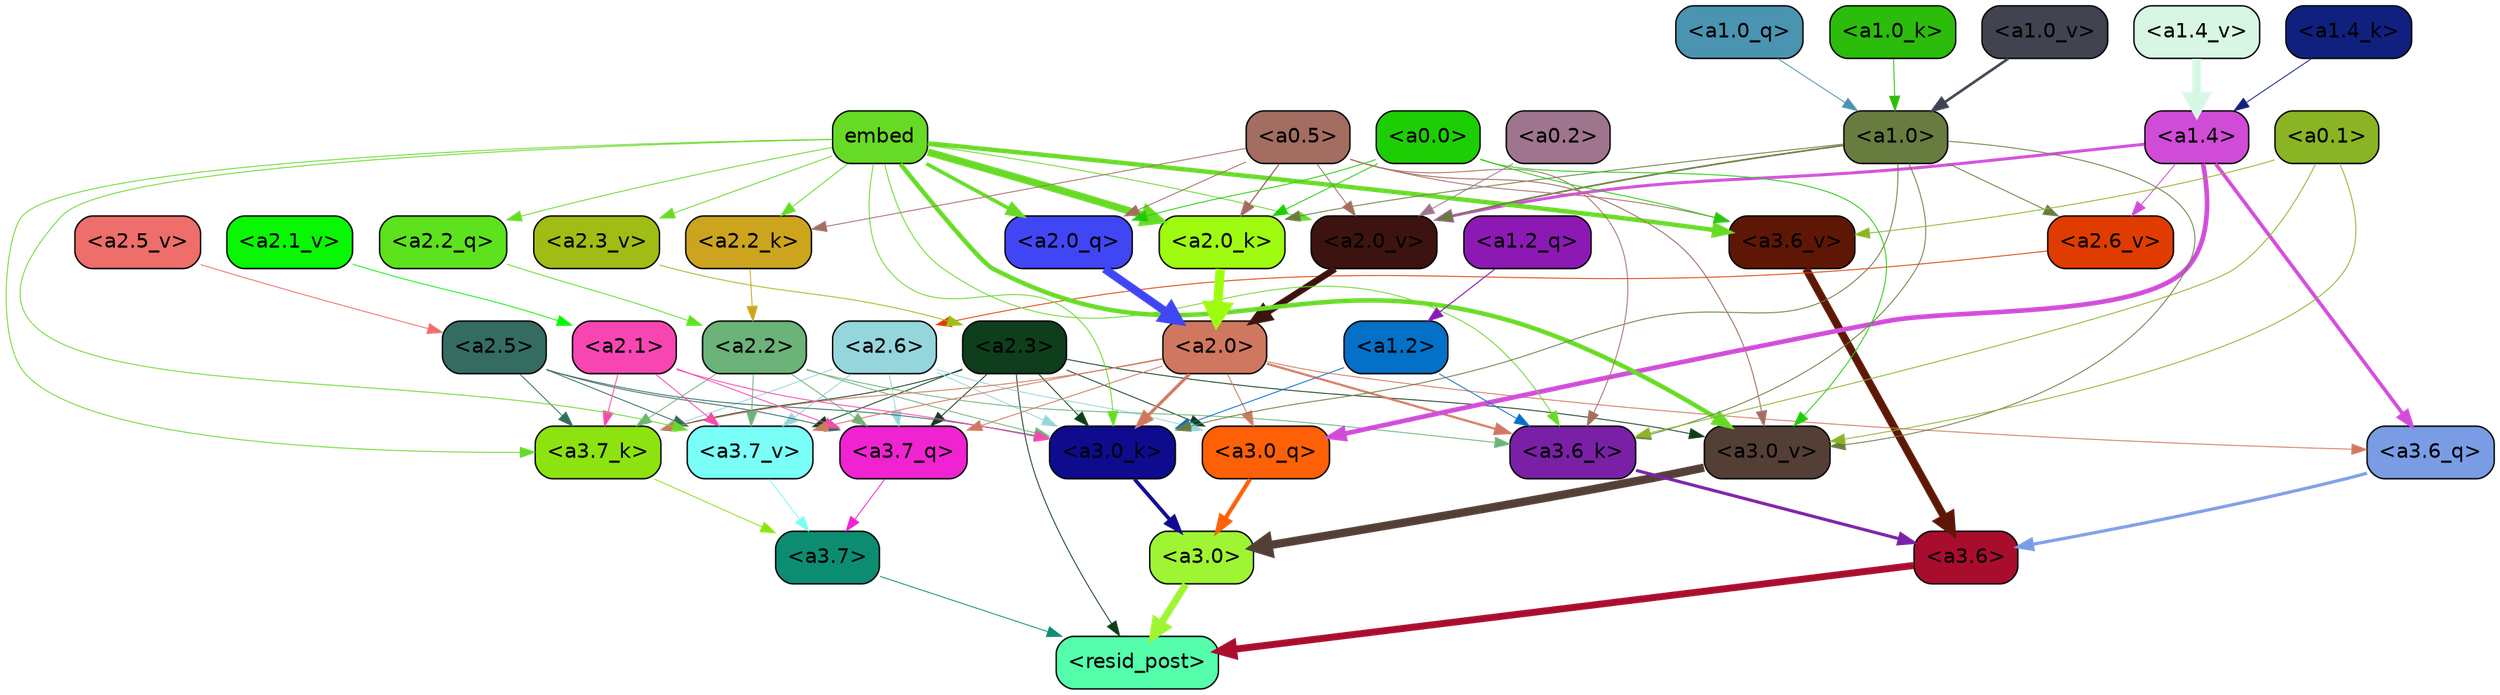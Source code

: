 strict digraph "" {
	graph [bgcolor=transparent,
		layout=dot,
		overlap=false,
		splines=true
	];
	"<a3.7>"	[color=black,
		fillcolor="#0c8d72",
		fontname=Helvetica,
		shape=box,
		style="filled, rounded"];
	"<resid_post>"	[color=black,
		fillcolor="#54feab",
		fontname=Helvetica,
		shape=box,
		style="filled, rounded"];
	"<a3.7>" -> "<resid_post>"	[color="#0c8d72",
		penwidth=0.6];
	"<a3.6>"	[color=black,
		fillcolor="#a90d2e",
		fontname=Helvetica,
		shape=box,
		style="filled, rounded"];
	"<a3.6>" -> "<resid_post>"	[color="#a90d2e",
		penwidth=4.7534414529800415];
	"<a3.0>"	[color=black,
		fillcolor="#9ff433",
		fontname=Helvetica,
		shape=box,
		style="filled, rounded"];
	"<a3.0>" -> "<resid_post>"	[color="#9ff433",
		penwidth=4.898576855659485];
	"<a2.3>"	[color=black,
		fillcolor="#0e3e1b",
		fontname=Helvetica,
		shape=box,
		style="filled, rounded"];
	"<a2.3>" -> "<resid_post>"	[color="#0e3e1b",
		penwidth=0.6];
	"<a3.7_q>"	[color=black,
		fillcolor="#ef23d1",
		fontname=Helvetica,
		shape=box,
		style="filled, rounded"];
	"<a2.3>" -> "<a3.7_q>"	[color="#0e3e1b",
		penwidth=0.6];
	"<a3.0_q>"	[color=black,
		fillcolor="#fd6007",
		fontname=Helvetica,
		shape=box,
		style="filled, rounded"];
	"<a2.3>" -> "<a3.0_q>"	[color="#0e3e1b",
		penwidth=0.6];
	"<a3.7_k>"	[color=black,
		fillcolor="#8de30f",
		fontname=Helvetica,
		shape=box,
		style="filled, rounded"];
	"<a2.3>" -> "<a3.7_k>"	[color="#0e3e1b",
		penwidth=0.6];
	"<a3.0_k>"	[color=black,
		fillcolor="#0e0b8f",
		fontname=Helvetica,
		shape=box,
		style="filled, rounded"];
	"<a2.3>" -> "<a3.0_k>"	[color="#0e3e1b",
		penwidth=0.6];
	"<a3.7_v>"	[color=black,
		fillcolor="#7afef8",
		fontname=Helvetica,
		shape=box,
		style="filled, rounded"];
	"<a2.3>" -> "<a3.7_v>"	[color="#0e3e1b",
		penwidth=0.6];
	"<a3.0_v>"	[color=black,
		fillcolor="#533f36",
		fontname=Helvetica,
		shape=box,
		style="filled, rounded"];
	"<a2.3>" -> "<a3.0_v>"	[color="#0e3e1b",
		penwidth=0.6];
	"<a3.7_q>" -> "<a3.7>"	[color="#ef23d1",
		penwidth=0.6];
	"<a3.6_q>"	[color=black,
		fillcolor="#7a9ce4",
		fontname=Helvetica,
		shape=box,
		style="filled, rounded"];
	"<a3.6_q>" -> "<a3.6>"	[color="#7a9ce4",
		penwidth=2.160832464694977];
	"<a3.0_q>" -> "<a3.0>"	[color="#fd6007",
		penwidth=2.870753765106201];
	"<a3.7_k>" -> "<a3.7>"	[color="#8de30f",
		penwidth=0.6];
	"<a3.6_k>"	[color=black,
		fillcolor="#7a20a6",
		fontname=Helvetica,
		shape=box,
		style="filled, rounded"];
	"<a3.6_k>" -> "<a3.6>"	[color="#7a20a6",
		penwidth=2.13908451795578];
	"<a3.0_k>" -> "<a3.0>"	[color="#0e0b8f",
		penwidth=2.520303964614868];
	"<a3.7_v>" -> "<a3.7>"	[color="#7afef8",
		penwidth=0.6];
	"<a3.6_v>"	[color=black,
		fillcolor="#5e1705",
		fontname=Helvetica,
		shape=box,
		style="filled, rounded"];
	"<a3.6_v>" -> "<a3.6>"	[color="#5e1705",
		penwidth=5.297133803367615];
	"<a3.0_v>" -> "<a3.0>"	[color="#533f36",
		penwidth=5.680712580680847];
	"<a2.6>"	[color=black,
		fillcolor="#95d5dc",
		fontname=Helvetica,
		shape=box,
		style="filled, rounded"];
	"<a2.6>" -> "<a3.7_q>"	[color="#95d5dc",
		penwidth=0.6];
	"<a2.6>" -> "<a3.0_q>"	[color="#95d5dc",
		penwidth=0.6];
	"<a2.6>" -> "<a3.7_k>"	[color="#95d5dc",
		penwidth=0.6];
	"<a2.6>" -> "<a3.0_k>"	[color="#95d5dc",
		penwidth=0.6];
	"<a2.6>" -> "<a3.7_v>"	[color="#95d5dc",
		penwidth=0.6];
	"<a2.5>"	[color=black,
		fillcolor="#346c62",
		fontname=Helvetica,
		shape=box,
		style="filled, rounded"];
	"<a2.5>" -> "<a3.7_q>"	[color="#346c62",
		penwidth=0.6];
	"<a2.5>" -> "<a3.7_k>"	[color="#346c62",
		penwidth=0.6];
	"<a2.5>" -> "<a3.0_k>"	[color="#346c62",
		penwidth=0.6];
	"<a2.5>" -> "<a3.7_v>"	[color="#346c62",
		penwidth=0.6];
	"<a2.2>"	[color=black,
		fillcolor="#6bb378",
		fontname=Helvetica,
		shape=box,
		style="filled, rounded"];
	"<a2.2>" -> "<a3.7_q>"	[color="#6bb378",
		penwidth=0.6];
	"<a2.2>" -> "<a3.7_k>"	[color="#6bb378",
		penwidth=0.6];
	"<a2.2>" -> "<a3.6_k>"	[color="#6bb378",
		penwidth=0.6];
	"<a2.2>" -> "<a3.0_k>"	[color="#6bb378",
		penwidth=0.6];
	"<a2.2>" -> "<a3.7_v>"	[color="#6bb378",
		penwidth=0.6];
	"<a2.1>"	[color=black,
		fillcolor="#f746b2",
		fontname=Helvetica,
		shape=box,
		style="filled, rounded"];
	"<a2.1>" -> "<a3.7_q>"	[color="#f746b2",
		penwidth=0.6];
	"<a2.1>" -> "<a3.7_k>"	[color="#f746b2",
		penwidth=0.6];
	"<a2.1>" -> "<a3.0_k>"	[color="#f746b2",
		penwidth=0.6];
	"<a2.1>" -> "<a3.7_v>"	[color="#f746b2",
		penwidth=0.6];
	"<a2.0>"	[color=black,
		fillcolor="#d0775f",
		fontname=Helvetica,
		shape=box,
		style="filled, rounded"];
	"<a2.0>" -> "<a3.7_q>"	[color="#d0775f",
		penwidth=0.6];
	"<a2.0>" -> "<a3.6_q>"	[color="#d0775f",
		penwidth=0.6];
	"<a2.0>" -> "<a3.0_q>"	[color="#d0775f",
		penwidth=0.6];
	"<a2.0>" -> "<a3.7_k>"	[color="#d0775f",
		penwidth=0.6];
	"<a2.0>" -> "<a3.6_k>"	[color="#d0775f",
		penwidth=1.4855384826660156];
	"<a2.0>" -> "<a3.0_k>"	[color="#d0775f",
		penwidth=2.142689883708954];
	"<a2.0>" -> "<a3.7_v>"	[color="#d0775f",
		penwidth=0.6];
	"<a1.4>"	[color=black,
		fillcolor="#d04cd7",
		fontname=Helvetica,
		shape=box,
		style="filled, rounded"];
	"<a1.4>" -> "<a3.6_q>"	[color="#d04cd7",
		penwidth=2.4767253398895264];
	"<a1.4>" -> "<a3.0_q>"	[color="#d04cd7",
		penwidth=3.192750334739685];
	"<a2.6_v>"	[color=black,
		fillcolor="#e03c01",
		fontname=Helvetica,
		shape=box,
		style="filled, rounded"];
	"<a1.4>" -> "<a2.6_v>"	[color="#d04cd7",
		penwidth=0.6];
	"<a2.0_v>"	[color=black,
		fillcolor="#3c130e",
		fontname=Helvetica,
		shape=box,
		style="filled, rounded"];
	"<a1.4>" -> "<a2.0_v>"	[color="#d04cd7",
		penwidth=2.0349366441369057];
	embed	[color=black,
		fillcolor="#67da26",
		fontname=Helvetica,
		shape=box,
		style="filled, rounded"];
	embed -> "<a3.7_k>"	[color="#67da26",
		penwidth=0.6];
	embed -> "<a3.6_k>"	[color="#67da26",
		penwidth=0.6];
	embed -> "<a3.0_k>"	[color="#67da26",
		penwidth=0.6015868484973907];
	embed -> "<a3.7_v>"	[color="#67da26",
		penwidth=0.6];
	embed -> "<a3.6_v>"	[color="#67da26",
		penwidth=3.067279100418091];
	embed -> "<a3.0_v>"	[color="#67da26",
		penwidth=3.0891895294189453];
	"<a2.2_q>"	[color=black,
		fillcolor="#5de21d",
		fontname=Helvetica,
		shape=box,
		style="filled, rounded"];
	embed -> "<a2.2_q>"	[color="#67da26",
		penwidth=0.6];
	"<a2.0_q>"	[color=black,
		fillcolor="#4046f4",
		fontname=Helvetica,
		shape=box,
		style="filled, rounded"];
	embed -> "<a2.0_q>"	[color="#67da26",
		penwidth=2.482962191104889];
	"<a2.2_k>"	[color=black,
		fillcolor="#cca41e",
		fontname=Helvetica,
		shape=box,
		style="filled, rounded"];
	embed -> "<a2.2_k>"	[color="#67da26",
		penwidth=0.6];
	"<a2.0_k>"	[color=black,
		fillcolor="#9ffb10",
		fontname=Helvetica,
		shape=box,
		style="filled, rounded"];
	embed -> "<a2.0_k>"	[color="#67da26",
		penwidth=5.09069561958313];
	"<a2.3_v>"	[color=black,
		fillcolor="#9fbd14",
		fontname=Helvetica,
		shape=box,
		style="filled, rounded"];
	embed -> "<a2.3_v>"	[color="#67da26",
		penwidth=0.6];
	embed -> "<a2.0_v>"	[color="#67da26",
		penwidth=0.6];
	"<a1.2>"	[color=black,
		fillcolor="#0470c7",
		fontname=Helvetica,
		shape=box,
		style="filled, rounded"];
	"<a1.2>" -> "<a3.6_k>"	[color="#0470c7",
		penwidth=0.6];
	"<a1.2>" -> "<a3.0_k>"	[color="#0470c7",
		penwidth=0.6];
	"<a1.0>"	[color=black,
		fillcolor="#697c40",
		fontname=Helvetica,
		shape=box,
		style="filled, rounded"];
	"<a1.0>" -> "<a3.6_k>"	[color="#697c40",
		penwidth=0.6];
	"<a1.0>" -> "<a3.0_k>"	[color="#697c40",
		penwidth=0.6];
	"<a1.0>" -> "<a3.0_v>"	[color="#697c40",
		penwidth=0.6];
	"<a1.0>" -> "<a2.0_k>"	[color="#697c40",
		penwidth=0.6];
	"<a1.0>" -> "<a2.6_v>"	[color="#697c40",
		penwidth=0.6];
	"<a1.0>" -> "<a2.0_v>"	[color="#697c40",
		penwidth=1.1342760920524597];
	"<a0.5>"	[color=black,
		fillcolor="#a36d61",
		fontname=Helvetica,
		shape=box,
		style="filled, rounded"];
	"<a0.5>" -> "<a3.6_k>"	[color="#a36d61",
		penwidth=0.6];
	"<a0.5>" -> "<a3.6_v>"	[color="#a36d61",
		penwidth=0.6];
	"<a0.5>" -> "<a3.0_v>"	[color="#a36d61",
		penwidth=0.6549575447570533];
	"<a0.5>" -> "<a2.0_q>"	[color="#a36d61",
		penwidth=0.6];
	"<a0.5>" -> "<a2.2_k>"	[color="#a36d61",
		penwidth=0.6];
	"<a0.5>" -> "<a2.0_k>"	[color="#a36d61",
		penwidth=0.8980485796928406];
	"<a0.5>" -> "<a2.0_v>"	[color="#a36d61",
		penwidth=0.6];
	"<a0.1>"	[color=black,
		fillcolor="#8ab424",
		fontname=Helvetica,
		shape=box,
		style="filled, rounded"];
	"<a0.1>" -> "<a3.6_k>"	[color="#8ab424",
		penwidth=0.6];
	"<a0.1>" -> "<a3.6_v>"	[color="#8ab424",
		penwidth=0.6];
	"<a0.1>" -> "<a3.0_v>"	[color="#8ab424",
		penwidth=0.6];
	"<a0.0>"	[color=black,
		fillcolor="#1ece05",
		fontname=Helvetica,
		shape=box,
		style="filled, rounded"];
	"<a0.0>" -> "<a3.6_v>"	[color="#1ece05",
		penwidth=0.6];
	"<a0.0>" -> "<a3.0_v>"	[color="#1ece05",
		penwidth=0.6];
	"<a0.0>" -> "<a2.0_q>"	[color="#1ece05",
		penwidth=0.6];
	"<a0.0>" -> "<a2.0_k>"	[color="#1ece05",
		penwidth=0.6];
	"<a2.2_q>" -> "<a2.2>"	[color="#5de21d",
		penwidth=0.6];
	"<a2.0_q>" -> "<a2.0>"	[color="#4046f4",
		penwidth=5.653985500335693];
	"<a2.2_k>" -> "<a2.2>"	[color="#cca41e",
		penwidth=0.6];
	"<a2.0_k>" -> "<a2.0>"	[color="#9ffb10",
		penwidth=6.397904872894287];
	"<a2.6_v>" -> "<a2.6>"	[color="#e03c01",
		penwidth=0.6];
	"<a2.5_v>"	[color=black,
		fillcolor="#ed6e6a",
		fontname=Helvetica,
		shape=box,
		style="filled, rounded"];
	"<a2.5_v>" -> "<a2.5>"	[color="#ed6e6a",
		penwidth=0.6];
	"<a2.3_v>" -> "<a2.3>"	[color="#9fbd14",
		penwidth=0.6];
	"<a2.1_v>"	[color=black,
		fillcolor="#09f605",
		fontname=Helvetica,
		shape=box,
		style="filled, rounded"];
	"<a2.1_v>" -> "<a2.1>"	[color="#09f605",
		penwidth=0.6];
	"<a2.0_v>" -> "<a2.0>"	[color="#3c130e",
		penwidth=4.48047137260437];
	"<a0.2>"	[color=black,
		fillcolor="#9f758e",
		fontname=Helvetica,
		shape=box,
		style="filled, rounded"];
	"<a0.2>" -> "<a2.0_v>"	[color="#9f758e",
		penwidth=0.6];
	"<a1.2_q>"	[color=black,
		fillcolor="#8c19b3",
		fontname=Helvetica,
		shape=box,
		style="filled, rounded"];
	"<a1.2_q>" -> "<a1.2>"	[color="#8c19b3",
		penwidth=0.702675461769104];
	"<a1.0_q>"	[color=black,
		fillcolor="#4a93b1",
		fontname=Helvetica,
		shape=box,
		style="filled, rounded"];
	"<a1.0_q>" -> "<a1.0>"	[color="#4a93b1",
		penwidth=0.6];
	"<a1.4_k>"	[color=black,
		fillcolor="#10207f",
		fontname=Helvetica,
		shape=box,
		style="filled, rounded"];
	"<a1.4_k>" -> "<a1.4>"	[color="#10207f",
		penwidth=0.6];
	"<a1.0_k>"	[color=black,
		fillcolor="#2bbc0c",
		fontname=Helvetica,
		shape=box,
		style="filled, rounded"];
	"<a1.0_k>" -> "<a1.0>"	[color="#2bbc0c",
		penwidth=0.6];
	"<a1.4_v>"	[color=black,
		fillcolor="#d8f6e4",
		fontname=Helvetica,
		shape=box,
		style="filled, rounded"];
	"<a1.4_v>" -> "<a1.4>"	[color="#d8f6e4",
		penwidth=6.273579955101013];
	"<a1.0_v>"	[color=black,
		fillcolor="#414350",
		fontname=Helvetica,
		shape=box,
		style="filled, rounded"];
	"<a1.0_v>" -> "<a1.0>"	[color="#414350",
		penwidth=1.7821020036935806];
}
